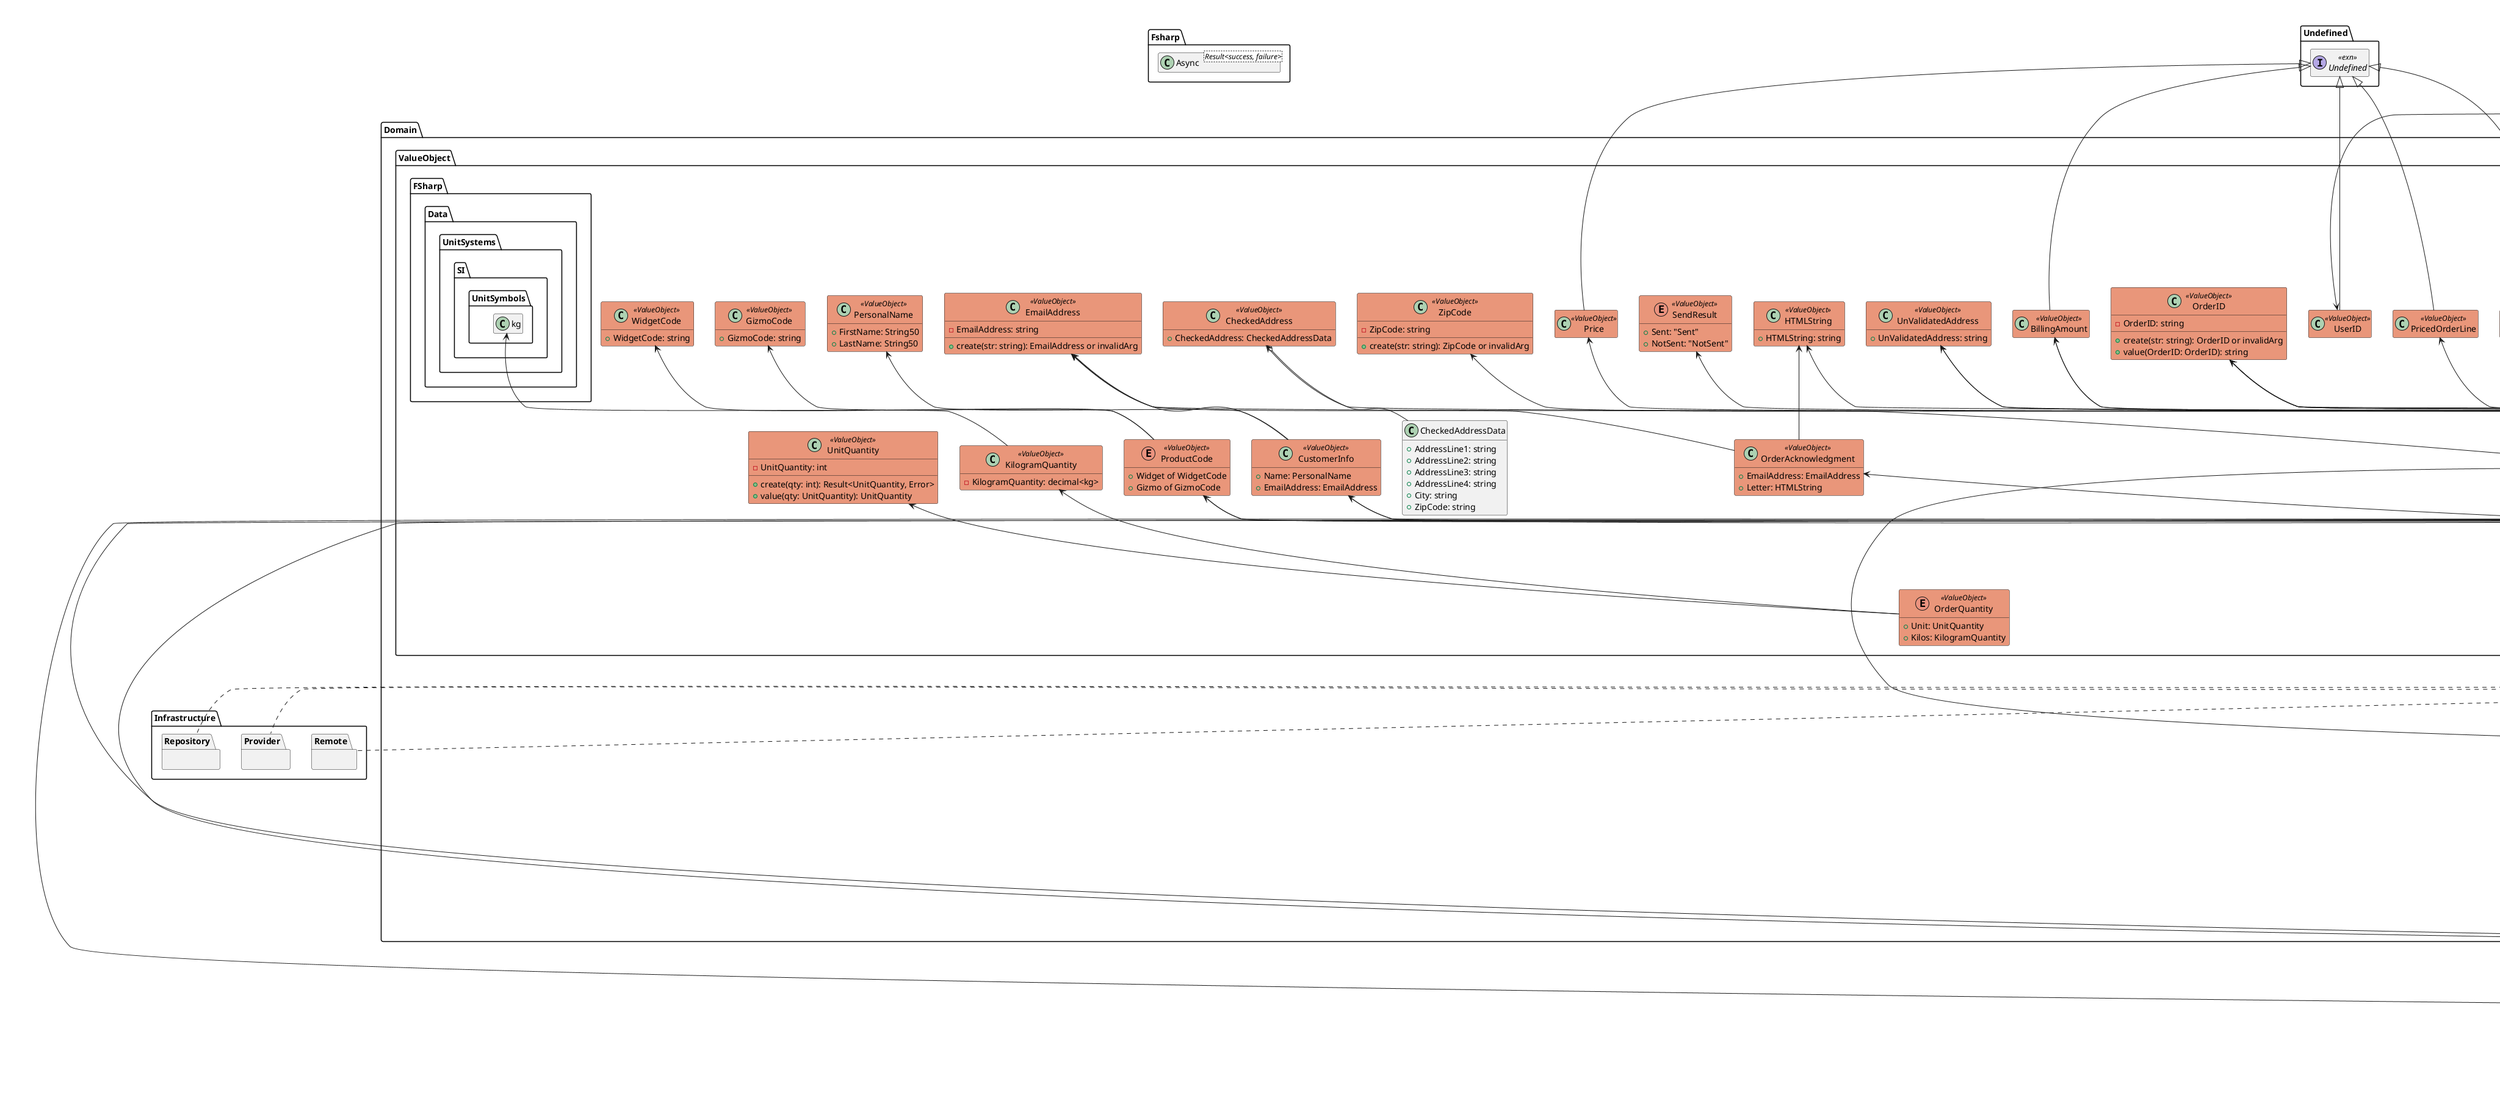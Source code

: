 @startuml クラス図

' 設定
hide empty members

skinparam class {
  BackgroundColor<<SubStep>> LightSkyBlue
  BackgroundColor<<Dependency>> LightGreen
  BackgroundColor<<DataModel>> Green
  BackgroundColor<<Adapter>> GreenYellow
  BackgroundColor<<ValueObject>> DarkSalmon
  BackgroundColor<<Entity>> LightSalmon
  BackgroundColor<<Aggregate>> Salmon
  BackgroundColor<<Event>> Plum
  BackgroundColor<<Error>> OrangeRed
  BackgroundColor<<Command>> Turquoise
  BackgroundColor<<Shared>> Lime
  BackgroundColor<<WorkFlow>> Yellow
}

' 外部ライブラリ
package Fsharp {
  class Async<Result<success, failure>> {}
}
' * 今回は未使用
' package Fsharpx.Collections {}

' 共通
interface Undefined.Undefined <<exn>> {}

' 型の定義
package Domain {
  class ValueObject.UserID <<ValueObject>> extends Undefined.Undefined {}

  package Shared {
    class AsyncResult<success, failure> <<Shared>> extends Microsoft.Fsharp.Async {}
    class Command<data> <<Shared>> {
      + Data: data
      + Timestamp: System.DateTime
      + UserID: UserID
      ' TODO etc...
    }
    Domain.ValueObject.UserID <-- Domain.Shared.Command

    class String50 <<Shared>> {
      - String50: string
      ' TODO
      + create(str: string): String50 or invalidArg
      ' TODO
      + createOption(str: string): String50 option or invalidArg
    }
  }

  package ValueObject {
    class ZipCode <<ValueObject>> {
      - ZipCode: string
      ' TODO
      + create(str: string): ZipCode or invalidArg
    }

    class WidgetCode <<ValueObject>> {
      + WidgetCode: string
    }
    class GizmoCode <<ValueObject>> {
      + GizmoCode: string
    }

    enum ProductCode <<ValueObject>> {
      + Widget of WidgetCode
      + Gizmo of GizmoCode
    }
    Domain.ValueObject.WidgetCode <-- Domain.ValueObject.ProductCode
    Domain.ValueObject.GizmoCode <-- Domain.ValueObject.ProductCode

    class UnitQuantity <<ValueObject>> {
      - UnitQuantity: int
      + create(qty: int): Result<UnitQuantity, Error>
      + value(qty: UnitQuantity): UnitQuantity
    }
    class KilogramQuantity <<ValueObject>> {
      - KilogramQuantity: decimal<kg>
    }
    FSharp.Data.UnitSystems.SI.UnitSymbols.kg <-- Domain.ValueObject.KilogramQuantity

    enum OrderQuantity <<ValueObject>> {
      + Unit: UnitQuantity
      + Kilos: KilogramQuantity
    }
    Domain.ValueObject.UnitQuantity <-- Domain.ValueObject.OrderQuantity
    Domain.ValueObject.KilogramQuantity <-- Domain.ValueObject.OrderQuantity

    class OrderID <<ValueObject>> {
      - OrderID: string
      ' TODO
      + create(str: string): OrderID or invalidArg
      ' TODO これはいらない・定義したくないかも
      + value(OrderID: OrderID): string
    }
    ' 今回のシステムではいらない
    ' class OrderLineID <<ValueObject>> extends Undefined.Undefined {}
    ' class CustomerID <<ValueObject>> extends Undefined.Undefined {}
    class UnValidatedCustomer <<ValueObject>> {
      + FirstName: string
      + LastName: string
      + EmailAddress: string
    }
    class UnValidatedAddress <<ValueObject>> {
      + UnValidatedAddress: string
    }

    class PersonalName <<ValueObject>> {
      + FirstName: String50
      + LastName: String50
    }
    class EmailAddress <<ValueObject>> {
      - EmailAddress: string
      ' TODO
      + create(str: string): EmailAddress or invalidArg
    }
    class CustomerInfo <<ValueObject>> {
      + Name: PersonalName
      + EmailAddress: EmailAddress
    }
    Domain.ValueObject.PersonalName <-- Domain.ValueObject.CustomerInfo
    Domain.ValueObject.EmailAddress <-- Domain.ValueObject.CustomerInfo

    class Address <<ValueObject>> {
      + AddressLine1: String50
      + AddressLine2: String50 option
      + AddressLine3: String50 option
      + AddressLine4: String50 option
      + City: String50
      + ZipCode: ZipCode
    }
    Domain.Shared.String50 <-- Domain.ValueObject.Address
    Domain.ValueObject.ZipCode <-- Domain.ValueObject.Address

    class ValidatedOrderLine <<ValueObject>> extends Undefined.Undefined {}
    class PricedOrderLine <<ValueObject>> extends Undefined.Undefined {}
    class BillingAmount <<ValueObject>> extends Undefined.Undefined {}

    class CheckedAddressData {
      + AddressLine1: string
      + AddressLine2: string
      + AddressLine3: string
      + AddressLine4: string
      + City: string
      + ZipCode: string
    }

    class CheckedAddress <<ValueObject>> {
      + CheckedAddress: CheckedAddressData
    }
    CheckedAddress o-- CheckedAddressData

    class Price <<ValueObject>> extends Undefined.Undefined {}
    class HTMLString <<ValueObject>> {
      + HTMLString: string
    }

    class OrderAcknowledgment <<ValueObject>> {
      + EmailAddress: EmailAddress
      + Letter: HTMLString
    }
    Domain.ValueObject.EmailAddress <-- Domain.ValueObject.OrderAcknowledgment
    Domain.ValueObject.HTMLString <-- Domain.ValueObject.OrderAcknowledgment

    enum SendResult <<ValueObject>> {
      + Sent: "Sent"
      + NotSent: "NotSent"
    }
  }

  package Entity {
    class UnValidatedOrder <<Entity>> {
      OrderID: string
      CustomerInfo: UnValidatedCustomer
      ShippingAddress: UnValidatedAddress
      ' TODO etc...
    }
    Domain.ValueObject.UnValidatedCustomer <-- Domain.Entity.UnValidatedOrder
    Domain.ValueObject.UnValidatedAddress <-- Domain.Entity.UnValidatedOrder

    class ValidatedOrder <<Entity>> {
      + OrderID: OrderID
      + CustomerInfo: CustomerInfo
      + ShippingAddress: Address
      + BillingAddress: Address
      + OrderLines: ValidatedOrderLine list
    }
    Domain.ValueObject.OrderID <-- Domain.Entity.ValidatedOrder
    Domain.ValueObject.CustomerInfo <-- Domain.Entity.ValidatedOrder
    Domain.ValueObject.Address <-- Domain.Entity.ValidatedOrder
    Domain.ValueObject.ValidatedOrderLine <-- Domain.Entity.ValidatedOrder

    class PricedOrder <<Entity>> {
      OrderID: OrderID
      CustomerInfo: CustomerInfo
      ShippingAddress: Address
      BillingAddress: Address
      OrderLines: PricedOrderLine list
      AmountToBill: BillingAmount
    }
    Domain.ValueObject.OrderID <-- Domain.Entity.PricedOrder
    Domain.ValueObject.CustomerInfo <-- Domain.Entity.PricedOrder
    Domain.ValueObject.Address <-- Domain.Entity.PricedOrder
    Domain.ValueObject.PricedOrderLine <-- Domain.Entity.PricedOrder
    Domain.ValueObject.BillingAmount <-- Domain.Entity.PricedOrder

    enum Order <<Aggregate>> {
      + UnValidated: UnValidatedOrder
      + Validated: ValidatedOrder
      + Priced: PricedOrder
    }
    Domain.Entity.UnValidatedOrder <-- Domain.Entity.Order
    Domain.Entity.ValidatedOrder <-- Domain.Entity.Order
    Domain.Entity.PricedOrder <-- Domain.Entity.Order
  }

  package Errors {
    class ValidationError <<Error>> {
      + FieldName: string
      + ErrorDescription: string
    }

    class AddressValidationError <<Error>> {
      + AddressValidationError: string
    }

    class PricingError <<Error>> {
      + PricingError: string
    }

    ' ワークフロー失敗時の出力（エラー型）
    enum PlaceOrderError <<Error>> {
      + ValidationError: ValidationError list
      ' TODO etc... その他のエラー
    }
    Domain.Errors.ValidationError <-- Domain.Errors.PlaceOrderError
  }

  package Events {
    class OrderAcknowledgmentSent <<Event>> {
      + OrderID: OrderID
      + EmailAddress: EmailAddress
    }
    Domain.ValueObject.OrderID <-- Domain.Events.OrderAcknowledgmentSent
    Domain.ValueObject.EmailAddress <-- Domain.Events.OrderAcknowledgmentSent

    class OrderPlaced <<Event>> extends Domain.Entity.PricedOrder {}
    class BillableOrderPlaced <<Event>> {
      + OrderID: OrderID
      + BillingAddress: Address
      + AmountToBill: BillingAmount
    }
    Domain.ValueObject.OrderID <-- Domain.Events.BillableOrderPlaced
    Domain.ValueObject.Address <-- Domain.Events.BillableOrderPlaced
    Domain.ValueObject.BillingAmount <-- Domain.Events.BillableOrderPlaced

    enum PlaceOrderEvent <<Event>> {
      + OrderPlaced: OrderPlaced
      + BillableOrderPlaced: BillableOrderPlaced
      + AcknowledgmentSent: OrderAcknowledgmentSent
    }
    Domain.Events.OrderPlaced <-- Domain.Events.PlaceOrderEvent
    Domain.Events.BillableOrderPlaced <-- Domain.Events.PlaceOrderEvent
    Domain.Events.OrderAcknowledgmentSent <-- Domain.Events.PlaceOrderEvent
  }

  package Service {
    class CreateOrderAcknowledgmentLetter <<Dependency>> {
      + CreateOrderAcknowledgmentLetter(PricedOrder): HTMLString
    }
    Domain.Entity.PricedOrder <-- Domain.Service.CreateOrderAcknowledgmentLetter
    Domain.ValueObject.HTMLString <-- Domain.Service.CreateOrderAcknowledgmentLetter
  }

  package Interface {
    package Repository {}

    package Provider {
      ' 起動時に読み込み、InMemory上に保管しておき、呼び出されたらそれを用いる
      class CheckProductCodeExists <<Dependency>> {
        + CheckProductCodeExists(ProductCode)\n\t: bool
      }
      Domain.ValueObject.ProductCode <-- Domain.Interface.Provider.CheckProductCodeExists

      class GetProductPrice <<Dependency>> {
        + GetProductPrice(ProductCode): Price
      }
      Domain.ValueObject.ProductCode <-- Domain.Interface.Provider.GetProductPrice
      Domain.ValueObject.Price <-- Domain.Interface.Provider.GetProductPrice
    }

    package Remote {
      class CheckAddressExists <<Dependency>> {
        + CheckAddressExists(UnValidatedAddress)\n\t: AsyncResult<CheckedAddress, AddressValidationError>
      }
      Domain.ValueObject.UnValidatedAddress <-- Domain.Interface.Remote.CheckAddressExists
      Domain.Shared.AsyncResult <-- Domain.Interface.Remote.CheckAddressExists
      Domain.ValueObject.CheckedAddress <-- Domain.Interface.Remote.CheckAddressExists
      Domain.Errors.AddressValidationError <-- Domain.Interface.Remote.CheckAddressExists

      class SendOrderAcknowledgment <<Dependency>> {
        + SendOrderAcknowledgment(OrderAcknowledgment)\n\t: Async<SendResult>
      }
      Domain.ValueObject.OrderAcknowledgment <-- Domain.Interface.Remote.SendOrderAcknowledgment
      Domain.ValueObject.SendResult <-- Domain.Interface.Remote.SendOrderAcknowledgment
    }
  }
}

package InComplete {
  class toCustomerInfo {
    + toCustomerInfo(\n\t customer: UnValidatedCustomer\n ): CustomerInfo
  }

  class toAddress {
    + toAddress(\n\t checkAddressExists: CheckAddressExists,\n\t unValidatedAddress: UnValidatedAddress\n ): Address
  }
}

package Infrastructure {
  package Provider {}
  Domain.Interface.Provider <|.. Infrastructure.Provider

  package Remote {}
  Domain.Interface.Remote <|.. Infrastructure.Remote

  package Repository {}
  Domain.Interface.Repository <|.. Infrastructure.Repository
}

package Usecases {
  package Commands {
    ' ワークフローの入力（コマンド）
    class PlaceOrderCommand <<Command>> extends Domain.Shared.Command {
      <data = UnValidatedOrder>
    }
    Domain.Entity.UnValidatedOrder <-- Usecases.Commands.PlaceOrderCommand

    enum OrderTakingCommand <<Command>> {
      + Place: PlaceOrderCommand
      ' + Change: ChangeOrder
      ' + Cancel: CancelOrder
    }
    Usecases.Commands.PlaceOrderCommand <-- Usecases.Commands.OrderTakingCommand
  }

  package Workflows {
    ' サブステップ：検証
    class ValidateOrder <<SubStep>> {
      + ValidateOrder(\n\t CheckProductCodeExists,\n\t CheckAddressExists,\n\t UnValidatedOrder,\n ): AsyncResult<ValidatedOrder, ValidationError list>
    }
    Domain.Interface.Provider.CheckProductCodeExists <-- Usecases.Workflows.ValidateOrder
    Domain.Interface.Remote.CheckAddressExists <-- Usecases.Workflows.ValidateOrder
    Domain.Entity.UnValidatedOrder <-- Usecases.Workflows.ValidateOrder
    Domain.Shared.AsyncResult <-- Usecases.Workflows.ValidateOrder
    Domain.Entity.ValidatedOrder <-- Usecases.Workflows.ValidateOrder
    Domain.Errors.ValidationError <-- Usecases.Workflows.ValidateOrder

    ' サブステップ：価格計算
    class PriceOrder <<SubStep>> {
      + PriceOrder(\n\t GetProductPrice,\n\t ValidatedOrder,\n ): Result<PricedOrder, PricingError>
    }
    Domain.Interface.Provider.GetProductPrice <-- Usecases.Workflows.PriceOrder
    Domain.Entity.ValidatedOrder <-- Usecases.Workflows.PriceOrder
    Domain.Entity.PricedOrder <-- Usecases.Workflows.PriceOrder
    Domain.Errors.PricingError <-- Usecases.Workflows.PriceOrder

    ' サブステップ：注文確認
    class AcknowledgeOrder <<SubStep>> {
      + AcknowledgeOrder(\n\t CreateOrderAcknowledgmentLetter,\n\t SendOrderAcknowledgment,\n\t PricedOrder,\n ): Async<OrderAcknowledgmentSent option>
    }
    Domain.Service.CreateOrderAcknowledgmentLetter <-- Usecases.Workflows.AcknowledgeOrder
    Domain.Interface.Remote.SendOrderAcknowledgment <-- Usecases.Workflows.AcknowledgeOrder
    PricedOrder <-- Usecases.Workflows.AcknowledgeOrder
    Domain.Events.OrderAcknowledgmentSent <-- Usecases.Workflows.AcknowledgeOrder

    ' サブステップ：イベント作成・返却
    class CreateEvents <<SubStep>> {
      + CreateEvents(PricedOrder): PlaceOrderEvent list
    }
    Domain.Entity.PricedOrder <-- Usecases.Workflows.CreateEvents
    Domain.Events.PlaceOrderEvent <-- Usecases.Workflows.CreateEvents

    ' 注文確定のワークフロー：「注文確定」プロセス
    class PlaceOrderWorkflow <<WorkFlow>> {
      + PlaceOrderWorkflow(PlaceOrderCommand)\n\t: AsyncResult<PlaceOrderEvent list, PlaceOrderError>
    }
    Usecases.Commands.PlaceOrderCommand <-- Usecases.Workflows.PlaceOrderWorkflow
    Domain.Shared.AsyncResult <-- Usecases.Workflows.PlaceOrderWorkflow
    Domain.Events.PlaceOrderEvent <-- Usecases.Workflows.PlaceOrderWorkflow
    Domain.Errors.PlaceOrderError <-- Usecases.Workflows.PlaceOrderWorkflow
  }
}

@enduml
